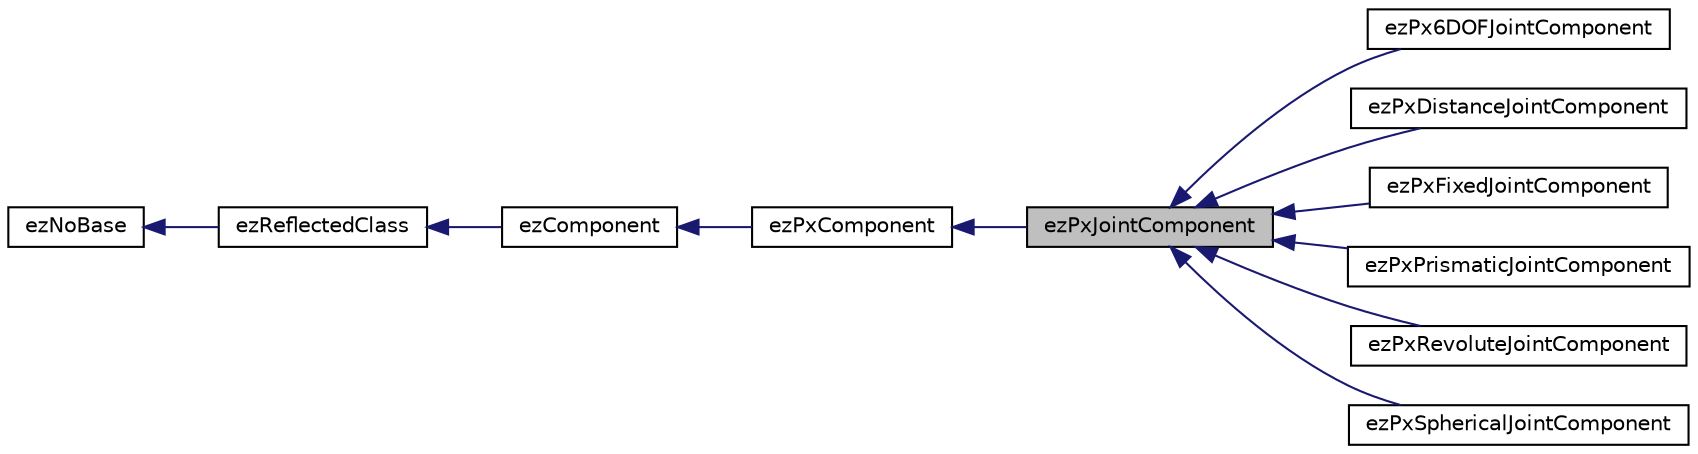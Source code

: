 digraph "ezPxJointComponent"
{
 // LATEX_PDF_SIZE
  edge [fontname="Helvetica",fontsize="10",labelfontname="Helvetica",labelfontsize="10"];
  node [fontname="Helvetica",fontsize="10",shape=record];
  rankdir="LR";
  Node1 [label="ezPxJointComponent",height=0.2,width=0.4,color="black", fillcolor="grey75", style="filled", fontcolor="black",tooltip=" "];
  Node2 -> Node1 [dir="back",color="midnightblue",fontsize="10",style="solid",fontname="Helvetica"];
  Node2 [label="ezPxComponent",height=0.2,width=0.4,color="black", fillcolor="white", style="filled",URL="$d3/d11/classez_px_component.htm",tooltip="Base class for all PhysX components, such that they all have a common ancestor."];
  Node3 -> Node2 [dir="back",color="midnightblue",fontsize="10",style="solid",fontname="Helvetica"];
  Node3 [label="ezComponent",height=0.2,width=0.4,color="black", fillcolor="white", style="filled",URL="$d6/d30/classez_component.htm",tooltip="Base class of all component types."];
  Node4 -> Node3 [dir="back",color="midnightblue",fontsize="10",style="solid",fontname="Helvetica"];
  Node4 [label="ezReflectedClass",height=0.2,width=0.4,color="black", fillcolor="white", style="filled",URL="$db/d45/classez_reflected_class.htm",tooltip="All classes that should be dynamically reflectable, need to be derived from this base class."];
  Node5 -> Node4 [dir="back",color="midnightblue",fontsize="10",style="solid",fontname="Helvetica"];
  Node5 [label="ezNoBase",height=0.2,width=0.4,color="black", fillcolor="white", style="filled",URL="$d4/d02/classez_no_base.htm",tooltip="Dummy type to pass to templates and macros that expect a base type for a class that has no base."];
  Node1 -> Node6 [dir="back",color="midnightblue",fontsize="10",style="solid",fontname="Helvetica"];
  Node6 [label="ezPx6DOFJointComponent",height=0.2,width=0.4,color="black", fillcolor="white", style="filled",URL="$d2/de1/classez_px6_d_o_f_joint_component.htm",tooltip=" "];
  Node1 -> Node7 [dir="back",color="midnightblue",fontsize="10",style="solid",fontname="Helvetica"];
  Node7 [label="ezPxDistanceJointComponent",height=0.2,width=0.4,color="black", fillcolor="white", style="filled",URL="$d7/db7/classez_px_distance_joint_component.htm",tooltip=" "];
  Node1 -> Node8 [dir="back",color="midnightblue",fontsize="10",style="solid",fontname="Helvetica"];
  Node8 [label="ezPxFixedJointComponent",height=0.2,width=0.4,color="black", fillcolor="white", style="filled",URL="$dc/d55/classez_px_fixed_joint_component.htm",tooltip=" "];
  Node1 -> Node9 [dir="back",color="midnightblue",fontsize="10",style="solid",fontname="Helvetica"];
  Node9 [label="ezPxPrismaticJointComponent",height=0.2,width=0.4,color="black", fillcolor="white", style="filled",URL="$d6/d93/classez_px_prismatic_joint_component.htm",tooltip=" "];
  Node1 -> Node10 [dir="back",color="midnightblue",fontsize="10",style="solid",fontname="Helvetica"];
  Node10 [label="ezPxRevoluteJointComponent",height=0.2,width=0.4,color="black", fillcolor="white", style="filled",URL="$da/dd4/classez_px_revolute_joint_component.htm",tooltip=" "];
  Node1 -> Node11 [dir="back",color="midnightblue",fontsize="10",style="solid",fontname="Helvetica"];
  Node11 [label="ezPxSphericalJointComponent",height=0.2,width=0.4,color="black", fillcolor="white", style="filled",URL="$d7/d45/classez_px_spherical_joint_component.htm",tooltip=" "];
}
